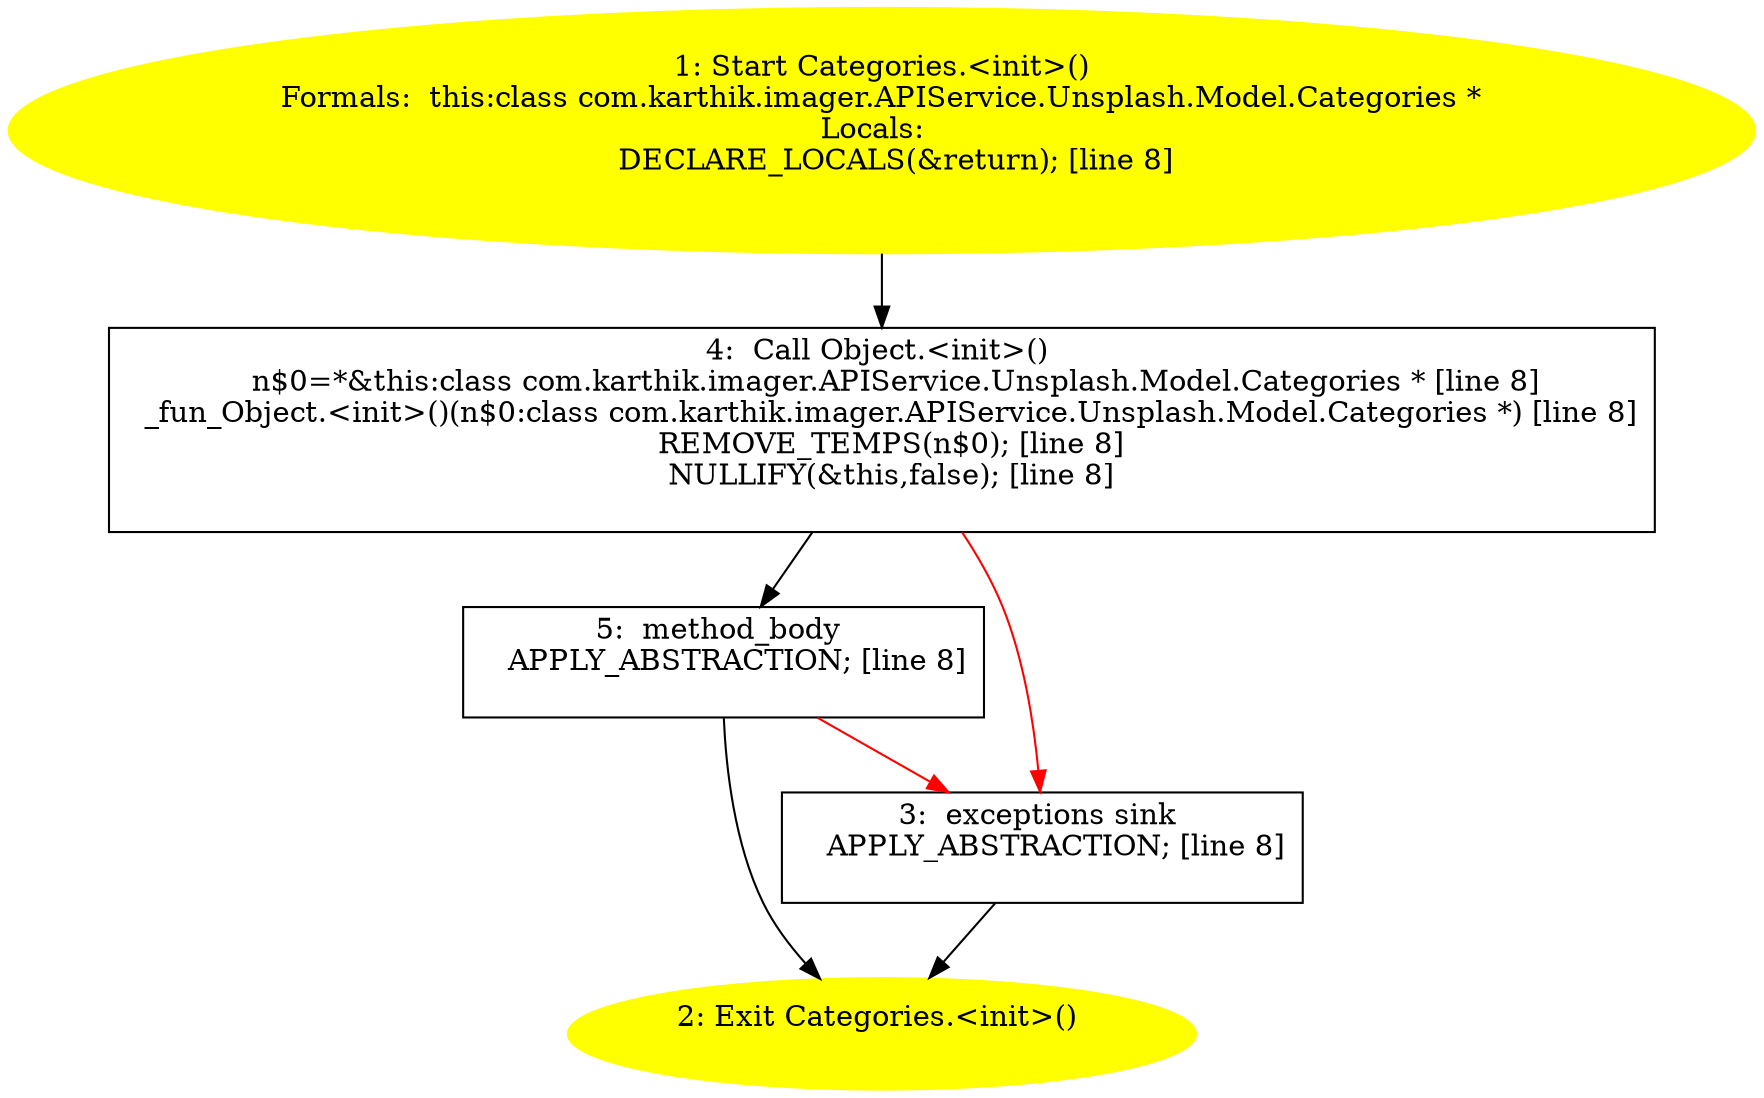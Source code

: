 digraph iCFG {
5 [label="5:  method_body \n   APPLY_ABSTRACTION; [line 8]\n " shape="box"]
	

	 5 -> 2 ;
	 5 -> 3 [color="red" ];
4 [label="4:  Call Object.<init>() \n   n$0=*&this:class com.karthik.imager.APIService.Unsplash.Model.Categories * [line 8]\n  _fun_Object.<init>()(n$0:class com.karthik.imager.APIService.Unsplash.Model.Categories *) [line 8]\n  REMOVE_TEMPS(n$0); [line 8]\n  NULLIFY(&this,false); [line 8]\n " shape="box"]
	

	 4 -> 5 ;
	 4 -> 3 [color="red" ];
3 [label="3:  exceptions sink \n   APPLY_ABSTRACTION; [line 8]\n " shape="box"]
	

	 3 -> 2 ;
2 [label="2: Exit Categories.<init>() \n  " color=yellow style=filled]
	

1 [label="1: Start Categories.<init>()\nFormals:  this:class com.karthik.imager.APIService.Unsplash.Model.Categories *\nLocals:  \n   DECLARE_LOCALS(&return); [line 8]\n " color=yellow style=filled]
	

	 1 -> 4 ;
}
